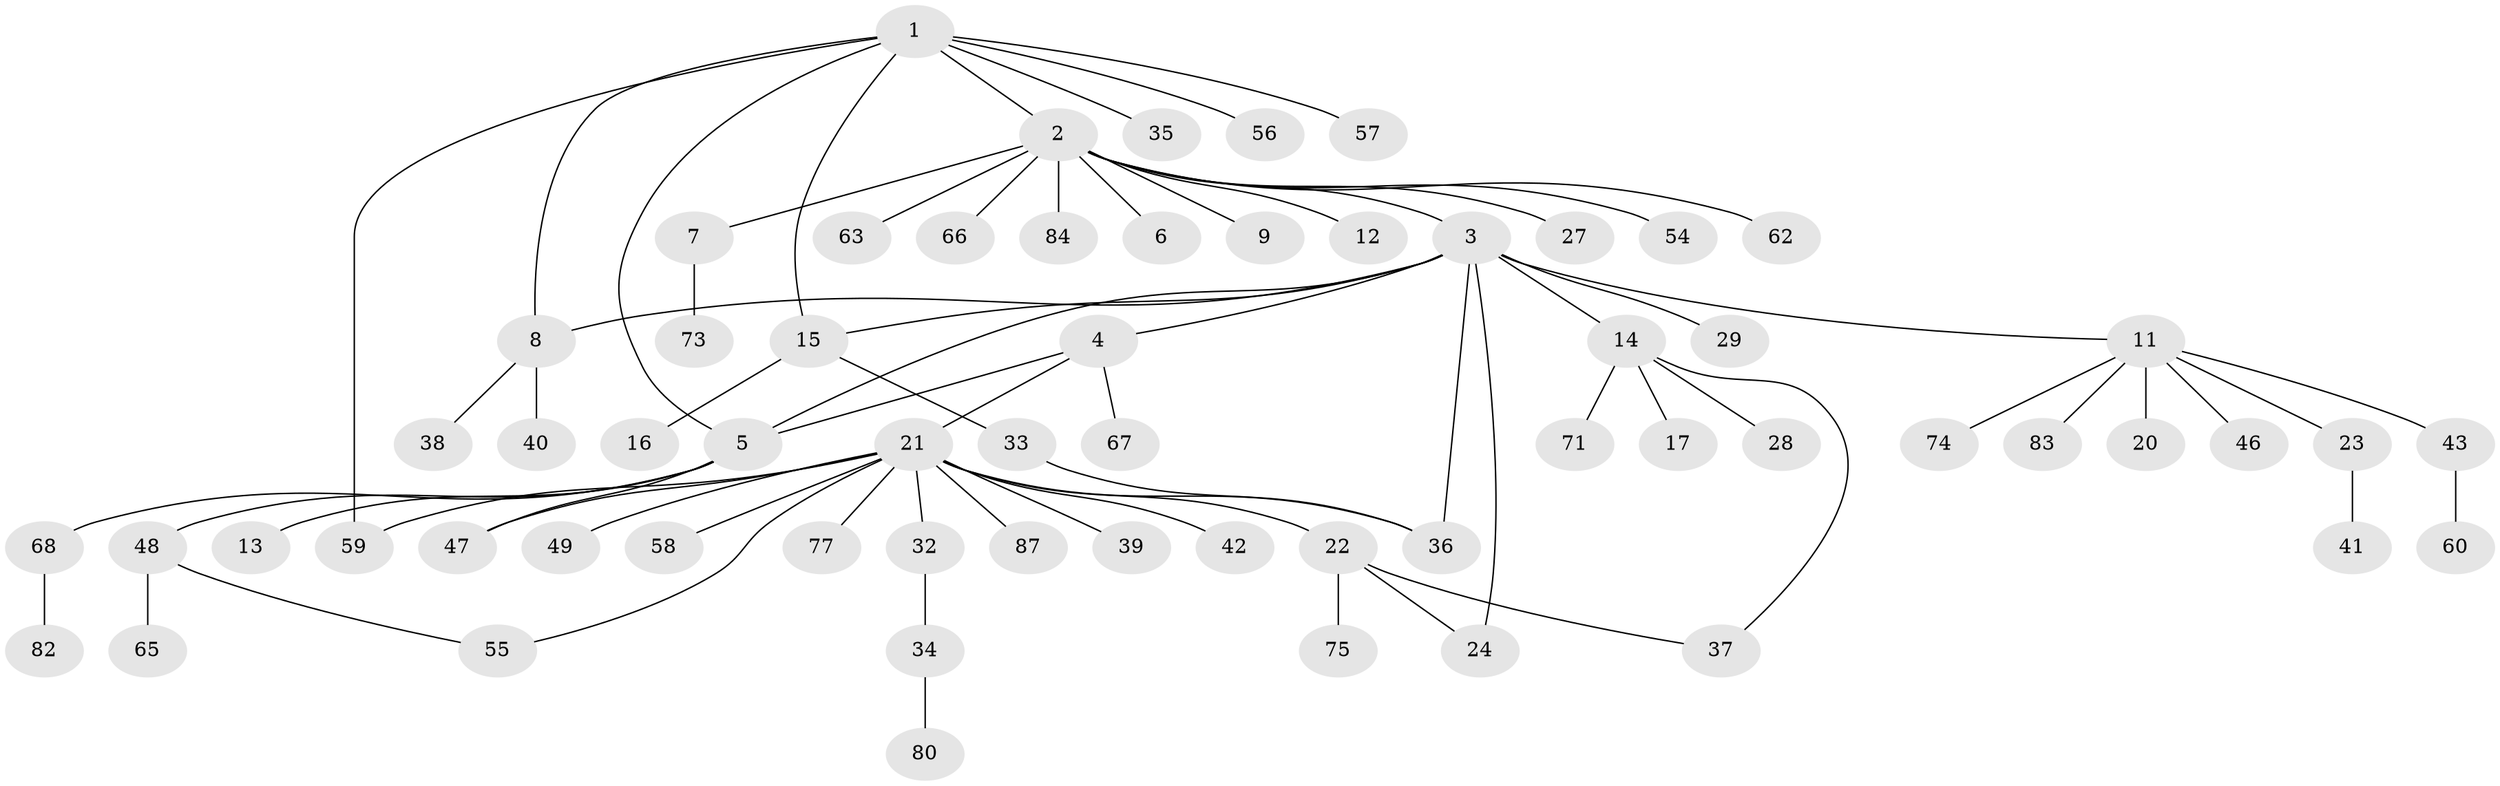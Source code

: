 // Generated by graph-tools (version 1.1) at 2025/23/03/03/25 07:23:52]
// undirected, 63 vertices, 73 edges
graph export_dot {
graph [start="1"]
  node [color=gray90,style=filled];
  1 [super="+30"];
  2 [super="+45"];
  3 [super="+10"];
  4 [super="+18"];
  5 [super="+53"];
  6;
  7 [super="+19"];
  8 [super="+26"];
  9 [super="+31"];
  11 [super="+79"];
  12;
  13;
  14 [super="+50"];
  15 [super="+85"];
  16;
  17;
  20;
  21 [super="+25"];
  22 [super="+52"];
  23;
  24;
  27;
  28;
  29;
  32;
  33;
  34 [super="+78"];
  35;
  36 [super="+69"];
  37;
  38;
  39 [super="+64"];
  40 [super="+81"];
  41 [super="+86"];
  42;
  43 [super="+44"];
  46 [super="+51"];
  47 [super="+61"];
  48;
  49;
  54;
  55;
  56;
  57;
  58;
  59;
  60 [super="+70"];
  62;
  63;
  65 [super="+72"];
  66;
  67;
  68 [super="+76"];
  71;
  73;
  74;
  75;
  77;
  80;
  82;
  83;
  84;
  87;
  1 -- 2;
  1 -- 5;
  1 -- 8;
  1 -- 35;
  1 -- 57;
  1 -- 59;
  1 -- 56;
  1 -- 15;
  2 -- 3;
  2 -- 6;
  2 -- 7;
  2 -- 9;
  2 -- 12;
  2 -- 27;
  2 -- 54;
  2 -- 62;
  2 -- 63;
  2 -- 66;
  2 -- 84;
  3 -- 4;
  3 -- 5;
  3 -- 11;
  3 -- 14;
  3 -- 15;
  3 -- 24;
  3 -- 29;
  3 -- 36;
  3 -- 8;
  4 -- 5;
  4 -- 67;
  4 -- 21;
  5 -- 13;
  5 -- 48;
  5 -- 68;
  5 -- 47;
  7 -- 73;
  8 -- 40;
  8 -- 38;
  11 -- 20;
  11 -- 23;
  11 -- 43;
  11 -- 46;
  11 -- 74;
  11 -- 83;
  14 -- 17;
  14 -- 28;
  14 -- 37;
  14 -- 71;
  15 -- 16;
  15 -- 33;
  21 -- 22;
  21 -- 32;
  21 -- 39;
  21 -- 42;
  21 -- 47;
  21 -- 49;
  21 -- 55;
  21 -- 58;
  21 -- 59;
  21 -- 77;
  21 -- 87;
  21 -- 36;
  22 -- 24;
  22 -- 37;
  22 -- 75;
  23 -- 41;
  32 -- 34;
  33 -- 36;
  34 -- 80;
  43 -- 60;
  48 -- 55;
  48 -- 65;
  68 -- 82;
}
